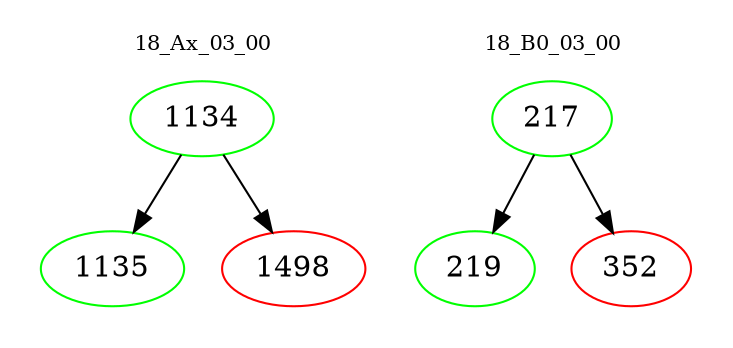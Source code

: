 digraph{
subgraph cluster_0 {
color = white
label = "18_Ax_03_00";
fontsize=10;
T0_1134 [label="1134", color="green"]
T0_1134 -> T0_1135 [color="black"]
T0_1135 [label="1135", color="green"]
T0_1134 -> T0_1498 [color="black"]
T0_1498 [label="1498", color="red"]
}
subgraph cluster_1 {
color = white
label = "18_B0_03_00";
fontsize=10;
T1_217 [label="217", color="green"]
T1_217 -> T1_219 [color="black"]
T1_219 [label="219", color="green"]
T1_217 -> T1_352 [color="black"]
T1_352 [label="352", color="red"]
}
}
